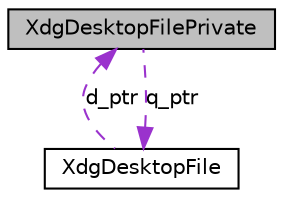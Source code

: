digraph G
{
  edge [fontname="Helvetica",fontsize="10",labelfontname="Helvetica",labelfontsize="10"];
  node [fontname="Helvetica",fontsize="10",shape=record];
  Node1 [label="XdgDesktopFilePrivate",height=0.2,width=0.4,color="black", fillcolor="grey75", style="filled" fontcolor="black"];
  Node2 -> Node1 [dir=back,color="darkorchid3",fontsize="10",style="dashed",label="q_ptr",fontname="Helvetica"];
  Node2 [label="XdgDesktopFile",height=0.2,width=0.4,color="black", fillcolor="white", style="filled",URL="$classXdgDesktopFile.html",tooltip="Desktop files handling. XdgDesktopFile class gives the interface for reading the values from the XDG ..."];
  Node1 -> Node2 [dir=back,color="darkorchid3",fontsize="10",style="dashed",label="d_ptr",fontname="Helvetica"];
}
